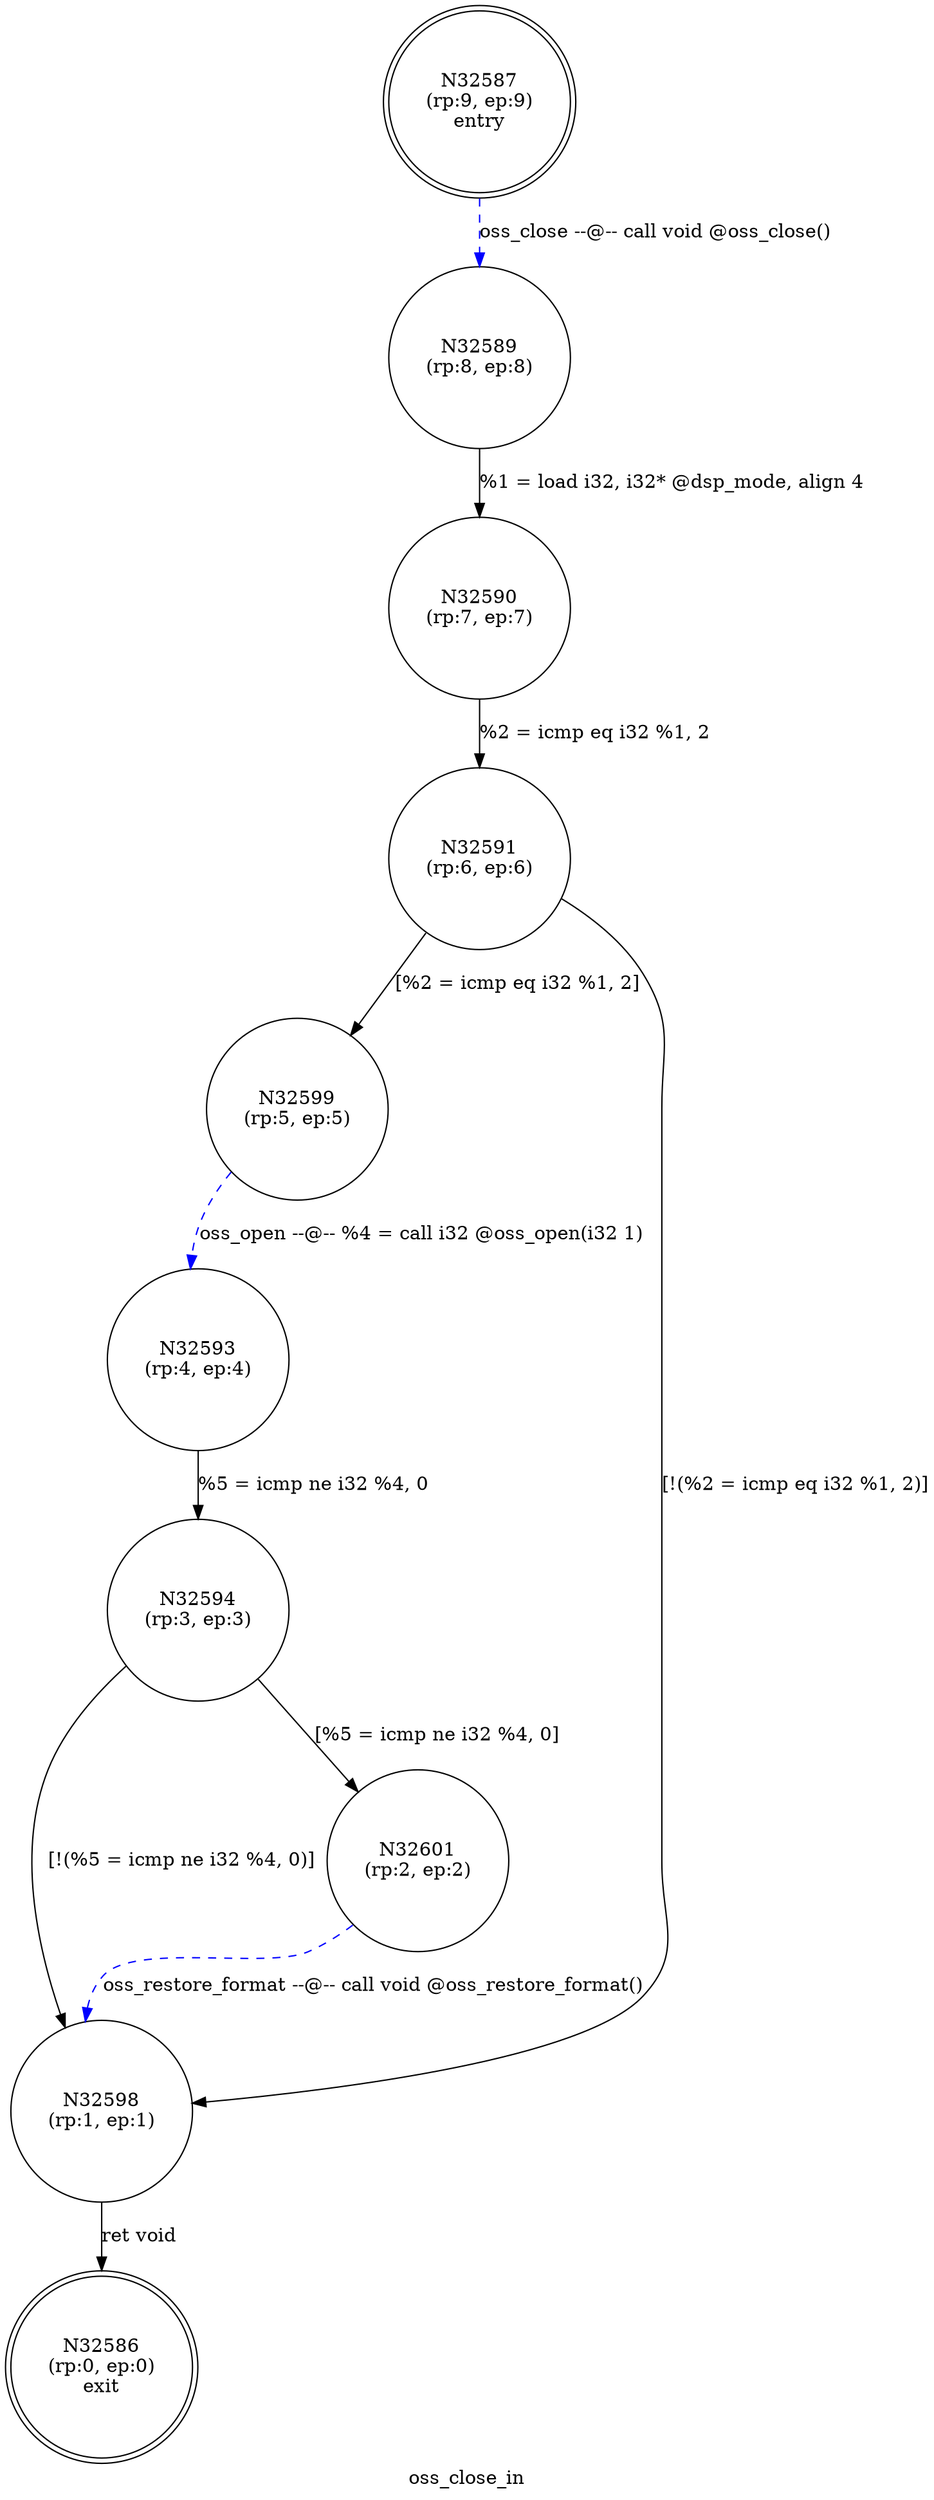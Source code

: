 digraph oss_close_in {
label="oss_close_in"
32586 [label="N32586\n(rp:0, ep:0)\nexit", shape="doublecircle"]
32587 [label="N32587\n(rp:9, ep:9)\nentry", shape="doublecircle"]
32587 -> 32589 [label="oss_close --@-- call void @oss_close()", style="dashed", color="blue"]
32589 [label="N32589\n(rp:8, ep:8)", shape="circle"]
32589 -> 32590 [label="%1 = load i32, i32* @dsp_mode, align 4"]
32590 [label="N32590\n(rp:7, ep:7)", shape="circle"]
32590 -> 32591 [label="%2 = icmp eq i32 %1, 2"]
32591 [label="N32591\n(rp:6, ep:6)", shape="circle"]
32591 -> 32599 [label="[%2 = icmp eq i32 %1, 2]"]
32591 -> 32598 [label="[!(%2 = icmp eq i32 %1, 2)]"]
32593 [label="N32593\n(rp:4, ep:4)", shape="circle"]
32593 -> 32594 [label="%5 = icmp ne i32 %4, 0"]
32594 [label="N32594\n(rp:3, ep:3)", shape="circle"]
32594 -> 32601 [label="[%5 = icmp ne i32 %4, 0]"]
32594 -> 32598 [label="[!(%5 = icmp ne i32 %4, 0)]"]
32598 [label="N32598\n(rp:1, ep:1)", shape="circle"]
32598 -> 32586 [label="ret void"]
32599 [label="N32599\n(rp:5, ep:5)", shape="circle"]
32599 -> 32593 [label="oss_open --@-- %4 = call i32 @oss_open(i32 1)", style="dashed", color="blue"]
32601 [label="N32601\n(rp:2, ep:2)", shape="circle"]
32601 -> 32598 [label="oss_restore_format --@-- call void @oss_restore_format()", style="dashed", color="blue"]
}
